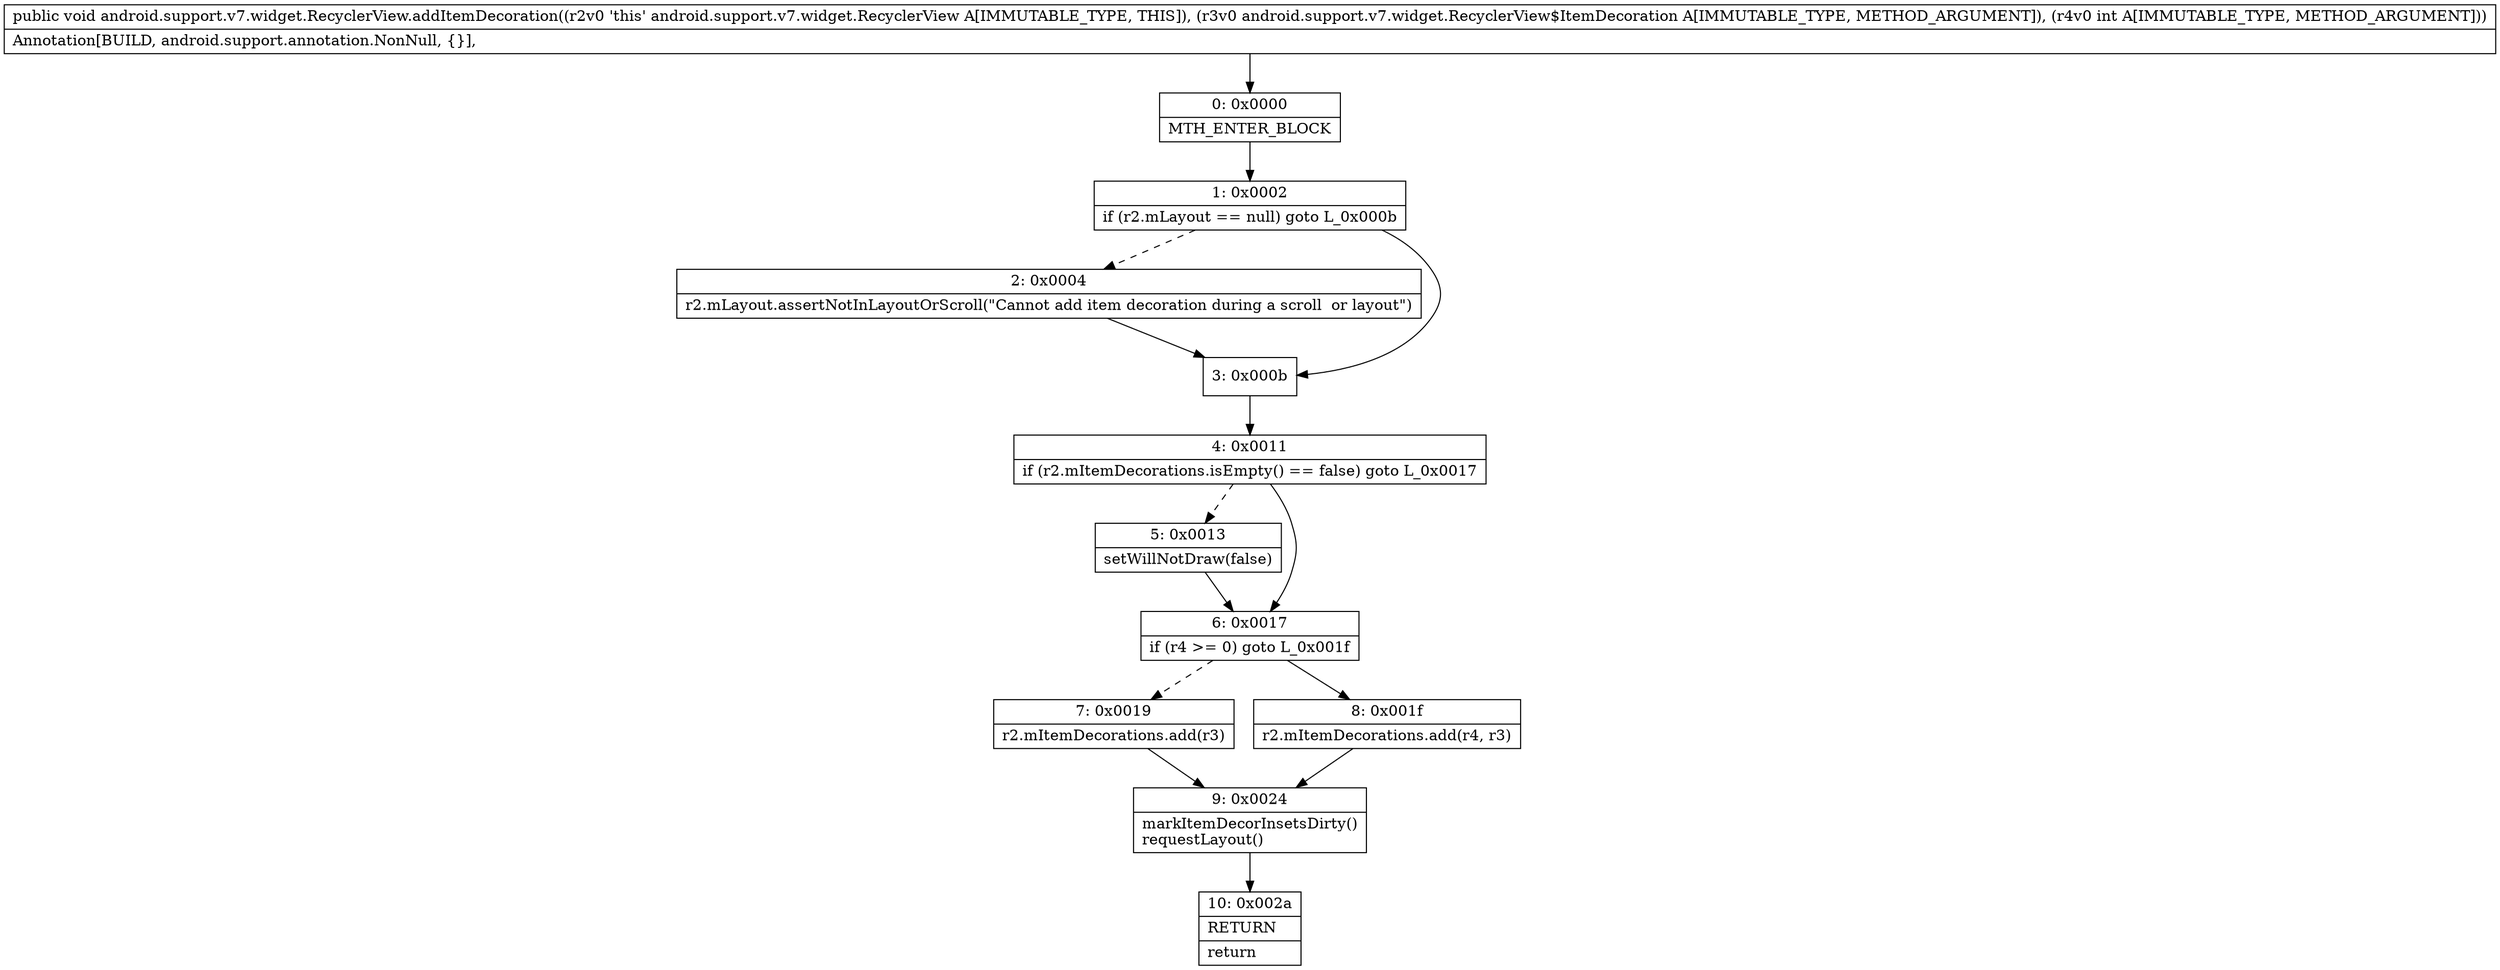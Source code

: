 digraph "CFG forandroid.support.v7.widget.RecyclerView.addItemDecoration(Landroid\/support\/v7\/widget\/RecyclerView$ItemDecoration;I)V" {
Node_0 [shape=record,label="{0\:\ 0x0000|MTH_ENTER_BLOCK\l}"];
Node_1 [shape=record,label="{1\:\ 0x0002|if (r2.mLayout == null) goto L_0x000b\l}"];
Node_2 [shape=record,label="{2\:\ 0x0004|r2.mLayout.assertNotInLayoutOrScroll(\"Cannot add item decoration during a scroll  or layout\")\l}"];
Node_3 [shape=record,label="{3\:\ 0x000b}"];
Node_4 [shape=record,label="{4\:\ 0x0011|if (r2.mItemDecorations.isEmpty() == false) goto L_0x0017\l}"];
Node_5 [shape=record,label="{5\:\ 0x0013|setWillNotDraw(false)\l}"];
Node_6 [shape=record,label="{6\:\ 0x0017|if (r4 \>= 0) goto L_0x001f\l}"];
Node_7 [shape=record,label="{7\:\ 0x0019|r2.mItemDecorations.add(r3)\l}"];
Node_8 [shape=record,label="{8\:\ 0x001f|r2.mItemDecorations.add(r4, r3)\l}"];
Node_9 [shape=record,label="{9\:\ 0x0024|markItemDecorInsetsDirty()\lrequestLayout()\l}"];
Node_10 [shape=record,label="{10\:\ 0x002a|RETURN\l|return\l}"];
MethodNode[shape=record,label="{public void android.support.v7.widget.RecyclerView.addItemDecoration((r2v0 'this' android.support.v7.widget.RecyclerView A[IMMUTABLE_TYPE, THIS]), (r3v0 android.support.v7.widget.RecyclerView$ItemDecoration A[IMMUTABLE_TYPE, METHOD_ARGUMENT]), (r4v0 int A[IMMUTABLE_TYPE, METHOD_ARGUMENT]))  | Annotation[BUILD, android.support.annotation.NonNull, \{\}], \l}"];
MethodNode -> Node_0;
Node_0 -> Node_1;
Node_1 -> Node_2[style=dashed];
Node_1 -> Node_3;
Node_2 -> Node_3;
Node_3 -> Node_4;
Node_4 -> Node_5[style=dashed];
Node_4 -> Node_6;
Node_5 -> Node_6;
Node_6 -> Node_7[style=dashed];
Node_6 -> Node_8;
Node_7 -> Node_9;
Node_8 -> Node_9;
Node_9 -> Node_10;
}

